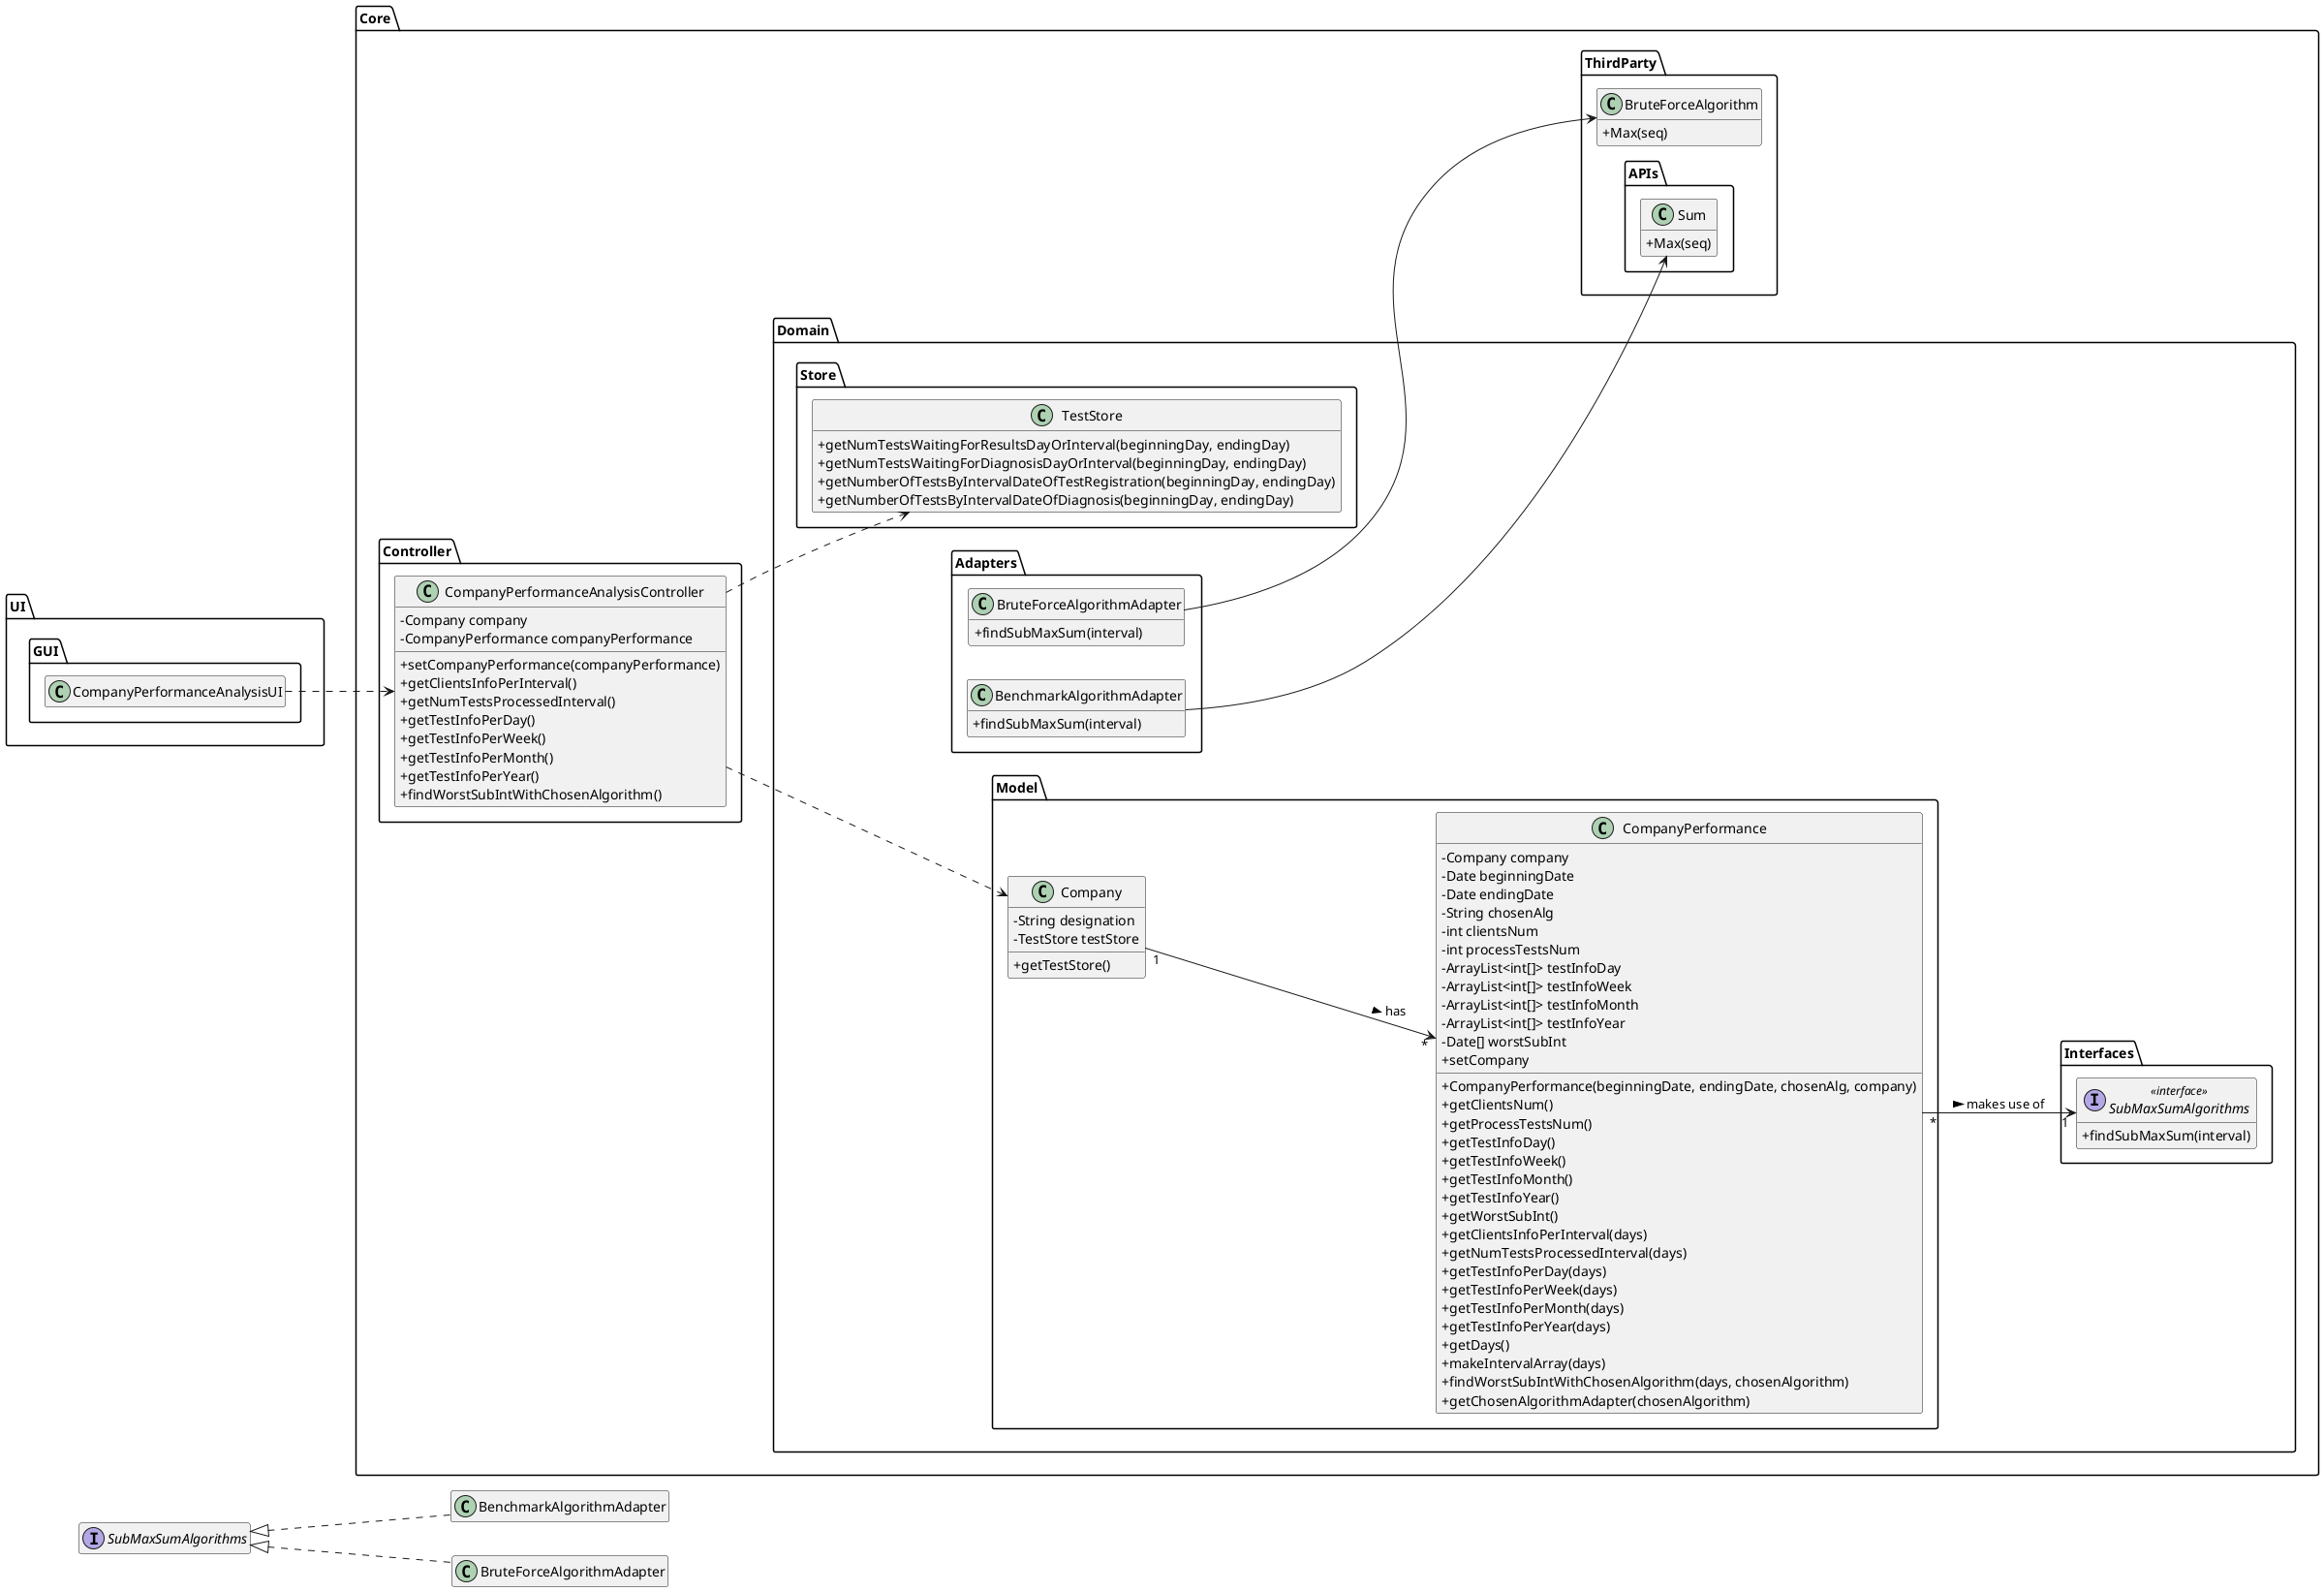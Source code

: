 @startuml
'skinparam linetype ortho
hide empty methods
hide empty attributes
left to right direction
skinparam classAttributeIconSize 0

package Core{

package Domain {

package Model{

class Company {
    - String designation
    - TestStore testStore
    + getTestStore()
}

class CompanyPerformance{
    - Company company
    - Date beginningDate
    - Date endingDate
    - String chosenAlg
    - int clientsNum
    - int processTestsNum
    - ArrayList<int[]> testInfoDay
    - ArrayList<int[]> testInfoWeek
    - ArrayList<int[]> testInfoMonth
    - ArrayList<int[]> testInfoYear
    - Date[] worstSubInt
    + setCompany
    + CompanyPerformance(beginningDate, endingDate, chosenAlg, company)
    + getClientsNum()
    + getProcessTestsNum()
    + getTestInfoDay()
    + getTestInfoWeek()
    + getTestInfoMonth()
    + getTestInfoYear()
    + getWorstSubInt()
    + getClientsInfoPerInterval(days)
    + getNumTestsProcessedInterval(days)
    + getTestInfoPerDay(days)
    + getTestInfoPerWeek(days)
    + getTestInfoPerMonth(days)
    + getTestInfoPerYear(days)
    + getDays()
    + makeIntervalArray(days)
    + findWorstSubIntWithChosenAlgorithm(days, chosenAlgorithm)
    + getChosenAlgorithmAdapter(chosenAlgorithm)
}

}

package Interfaces {

interface SubMaxSumAlgorithms <<interface>> {
    +findSubMaxSum(interval)
}

}

package Store {

class TestStore {
    + getNumTestsWaitingForResultsDayOrInterval(beginningDay, endingDay)
    + getNumTestsWaitingForDiagnosisDayOrInterval(beginningDay, endingDay)
    + getNumberOfTestsByIntervalDateOfTestRegistration(beginningDay, endingDay)
    + getNumberOfTestsByIntervalDateOfDiagnosis(beginningDay, endingDay)
}

}

package Adapters{

class BenchmarkAlgorithmAdapter{
    +findSubMaxSum(interval)
}

class BruteForceAlgorithmAdapter{
    +findSubMaxSum(interval)
}

}

}

package Controller {

class CompanyPerformanceAnalysisController{
    - Company company
    - CompanyPerformance companyPerformance
    + setCompanyPerformance(companyPerformance)
    + getClientsInfoPerInterval()
    + getNumTestsProcessedInterval()
    + getTestInfoPerDay()
    + getTestInfoPerWeek()
    + getTestInfoPerMonth()
    + getTestInfoPerYear()
    + findWorstSubIntWithChosenAlgorithm()
}

}

package ThirdParty{

package APIs {

class Sum{
    +Max(seq)
}

}

class BruteForceAlgorithm{
    +Max(seq)
}

}

}

package UI {

package GUI{

class CompanyPerformanceAnalysisUI{
}

}

}

CompanyPerformanceAnalysisUI ..> CompanyPerformanceAnalysisController
CompanyPerformanceAnalysisController ..> Company
CompanyPerformanceAnalysisController ..> TestStore
CompanyPerformance "*" --> "1" SubMaxSumAlgorithms : makes use of >
BenchmarkAlgorithmAdapter --> Sum
BruteForceAlgorithmAdapter --> BruteForceAlgorithm
Company "1" --> "*" CompanyPerformance : has >

class BenchmarkAlgorithmAdapter implements SubMaxSumAlgorithms
class BruteForceAlgorithmAdapter implements SubMaxSumAlgorithms

@enduml